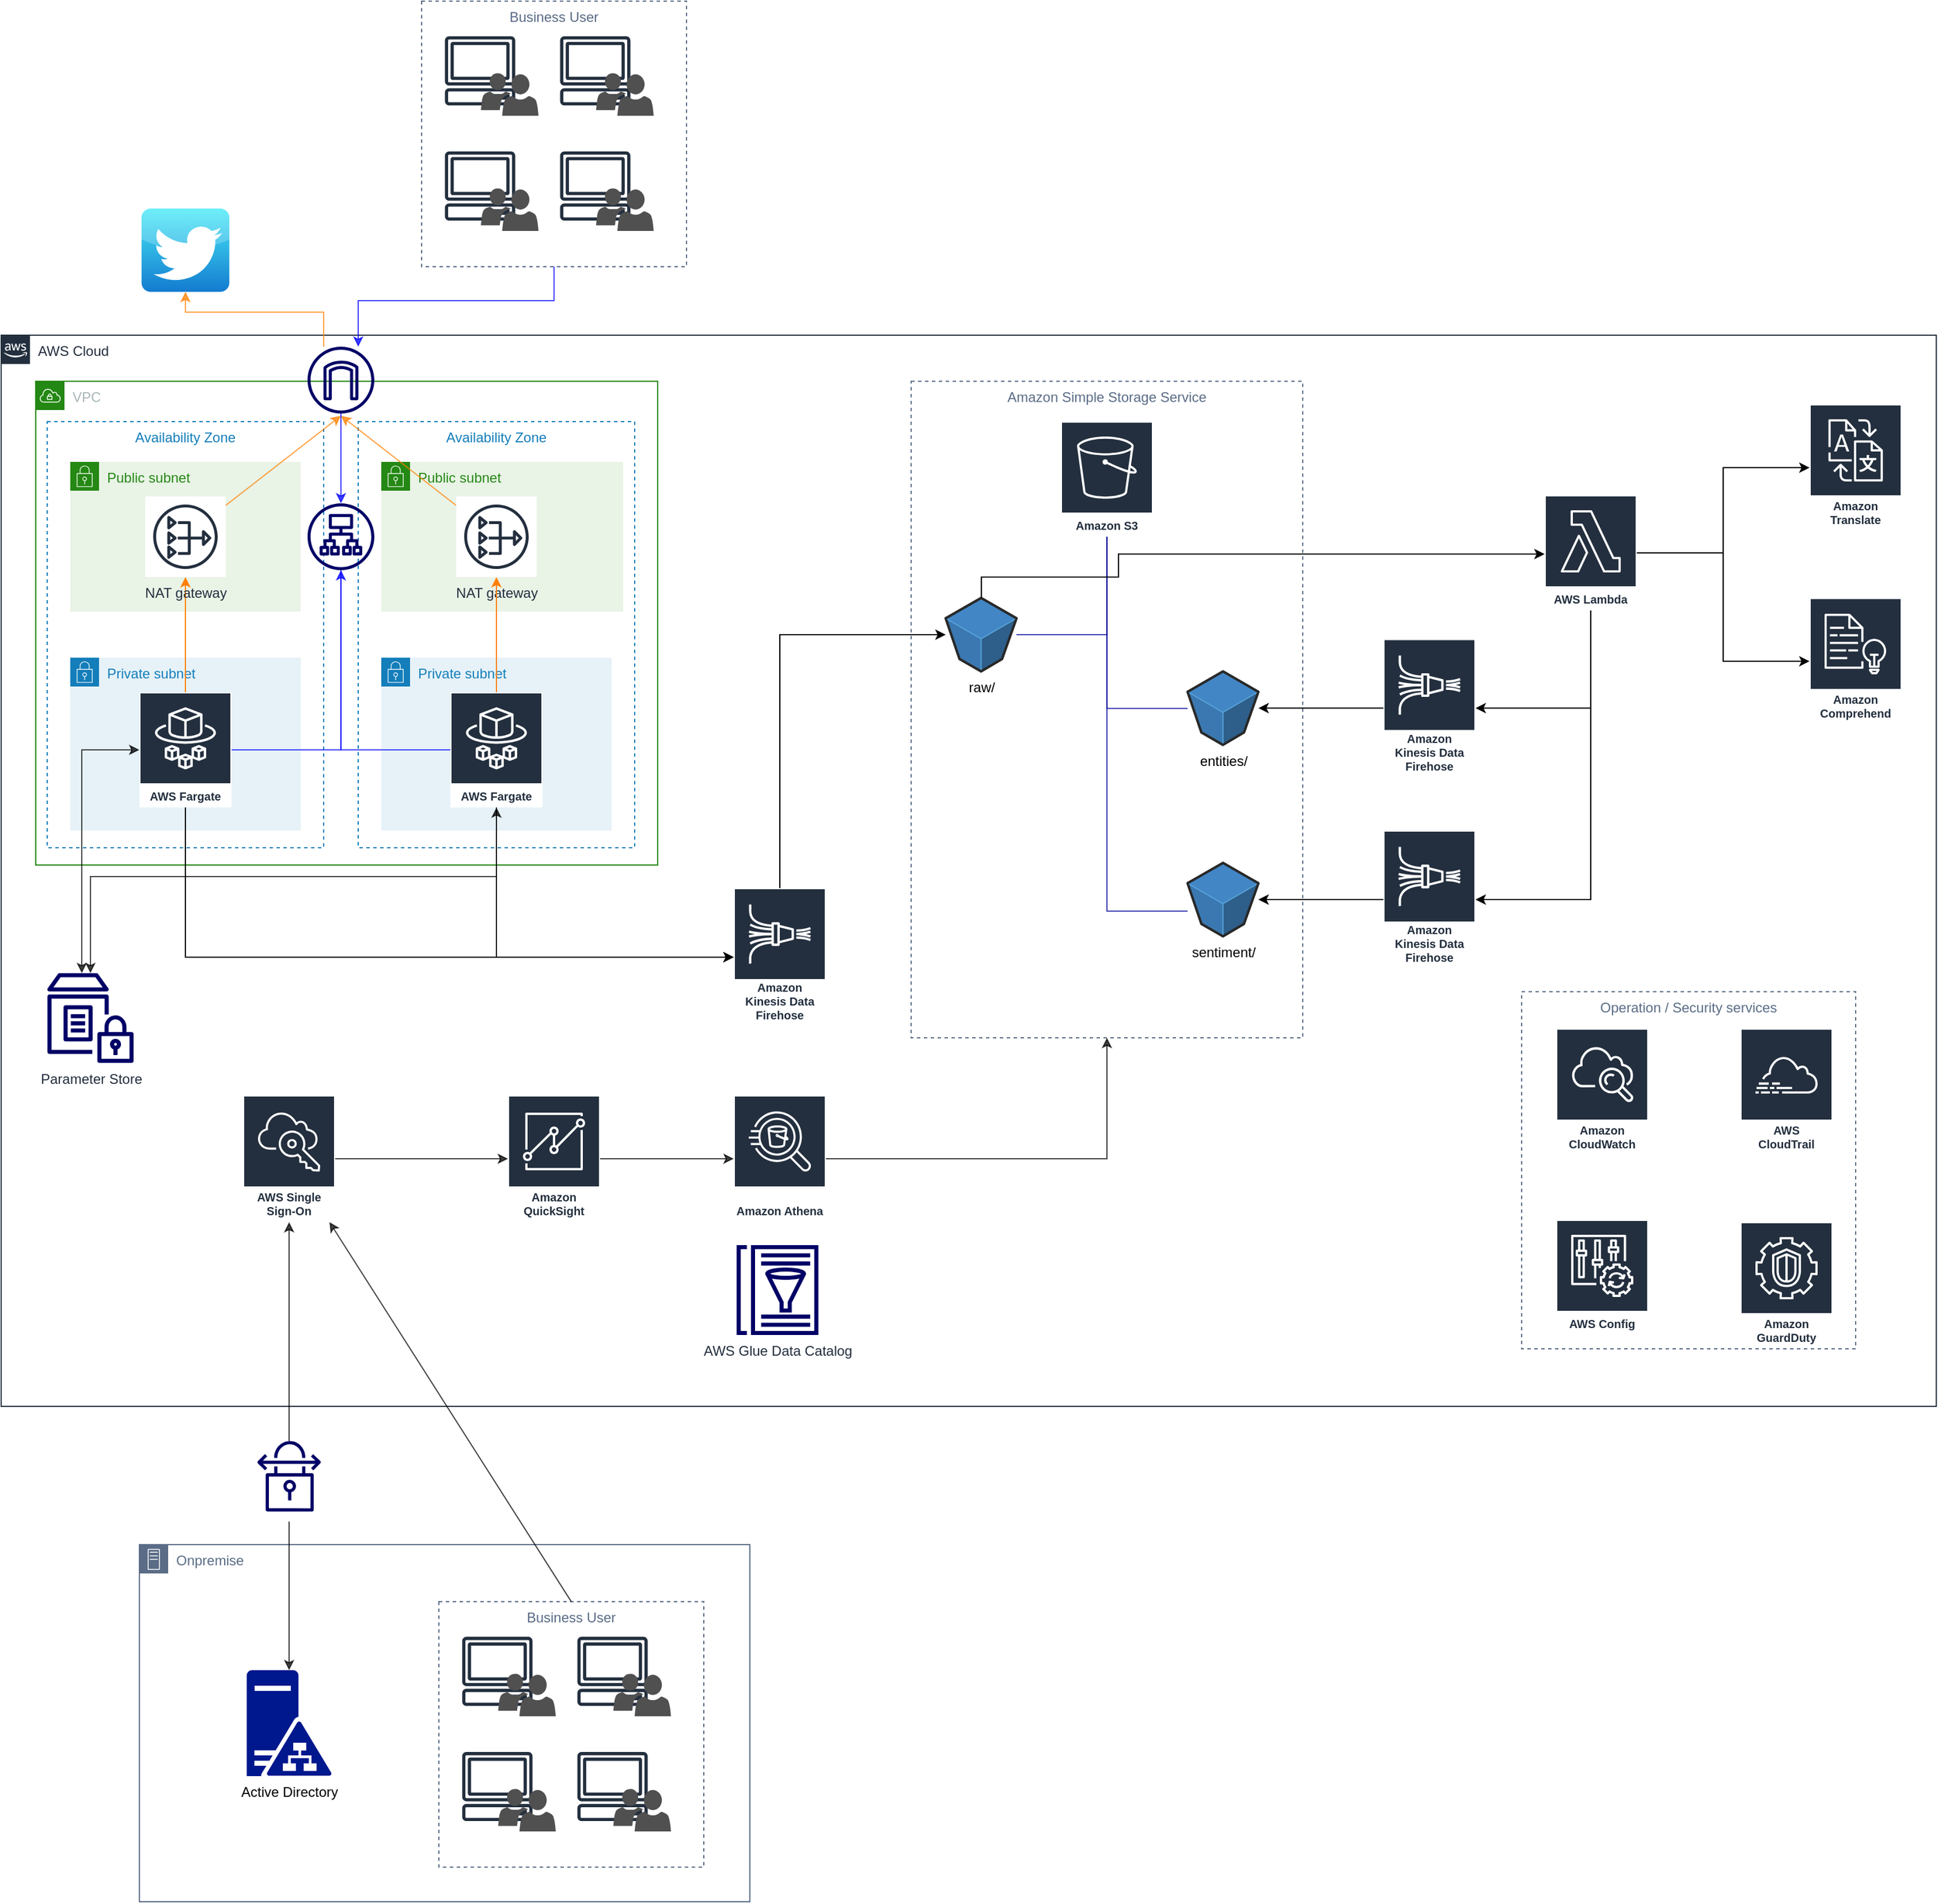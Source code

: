 <mxfile version="12.8.5" type="google"><diagram id="Ht1M8jgEwFfnCIfOTk4-" name="Page-1"><mxGraphModel dx="946" dy="1407" grid="1" gridSize="10" guides="1" tooltips="1" connect="1" arrows="1" fold="1" page="1" pageScale="1" pageWidth="1169" pageHeight="827" math="0" shadow="0"><root><mxCell id="0"/><mxCell id="1" parent="0"/><mxCell id="QBEgO-35Vi-oZyxqTn2n-100" value="Onpremise" style="points=[[0,0],[0.25,0],[0.5,0],[0.75,0],[1,0],[1,0.25],[1,0.5],[1,0.75],[1,1],[0.75,1],[0.5,1],[0.25,1],[0,1],[0,0.75],[0,0.5],[0,0.25]];outlineConnect=0;gradientColor=none;html=1;whiteSpace=wrap;fontSize=12;fontStyle=0;shape=mxgraph.aws4.group;grIcon=mxgraph.aws4.group_on_premise;strokeColor=#5A6C86;fillColor=none;verticalAlign=top;align=left;spacingLeft=30;fontColor=#5A6C86;dashed=0;" parent="1" vertex="1"><mxGeometry x="190" y="1170.05" width="530" height="310" as="geometry"/></mxCell><mxCell id="QBEgO-35Vi-oZyxqTn2n-125" value="Business User" style="fillColor=none;strokeColor=#5A6C86;dashed=1;verticalAlign=top;fontStyle=0;fontColor=#5A6C86;" parent="1" vertex="1"><mxGeometry x="450" y="1219.55" width="230" height="230.5" as="geometry"/></mxCell><mxCell id="UEzPUAAOIrF-is8g5C7q-74" value="AWS Cloud" style="points=[[0,0],[0.25,0],[0.5,0],[0.75,0],[1,0],[1,0.25],[1,0.5],[1,0.75],[1,1],[0.75,1],[0.5,1],[0.25,1],[0,1],[0,0.75],[0,0.5],[0,0.25]];outlineConnect=0;gradientColor=none;html=1;whiteSpace=wrap;fontSize=12;fontStyle=0;shape=mxgraph.aws4.group;grIcon=mxgraph.aws4.group_aws_cloud_alt;strokeColor=#232F3E;fillColor=none;verticalAlign=top;align=left;spacingLeft=30;fontColor=#232F3E;dashed=0;labelBackgroundColor=#ffffff;" parent="1" vertex="1"><mxGeometry x="70" y="120" width="1680" height="930" as="geometry"/></mxCell><mxCell id="QBEgO-35Vi-oZyxqTn2n-36" value="Amazon Simple Storage Service" style="fillColor=none;strokeColor=#5A6C86;dashed=1;verticalAlign=top;fontStyle=0;fontColor=#5A6C86;" parent="1" vertex="1"><mxGeometry x="860" y="160" width="340" height="570" as="geometry"/></mxCell><mxCell id="QBEgO-35Vi-oZyxqTn2n-2" value="VPC" style="points=[[0,0],[0.25,0],[0.5,0],[0.75,0],[1,0],[1,0.25],[1,0.5],[1,0.75],[1,1],[0.75,1],[0.5,1],[0.25,1],[0,1],[0,0.75],[0,0.5],[0,0.25]];outlineConnect=0;gradientColor=none;html=1;whiteSpace=wrap;fontSize=12;fontStyle=0;shape=mxgraph.aws4.group;grIcon=mxgraph.aws4.group_vpc;strokeColor=#248814;fillColor=none;verticalAlign=top;align=left;spacingLeft=30;fontColor=#AAB7B8;dashed=0;" parent="1" vertex="1"><mxGeometry x="100" y="160" width="540" height="420" as="geometry"/></mxCell><mxCell id="QBEgO-35Vi-oZyxqTn2n-3" value="Availability Zone" style="fillColor=none;strokeColor=#147EBA;dashed=1;verticalAlign=top;fontStyle=0;fontColor=#147EBA;" parent="1" vertex="1"><mxGeometry x="110" y="195" width="240" height="370" as="geometry"/></mxCell><mxCell id="QBEgO-35Vi-oZyxqTn2n-7" value="Private subnet" style="points=[[0,0],[0.25,0],[0.5,0],[0.75,0],[1,0],[1,0.25],[1,0.5],[1,0.75],[1,1],[0.75,1],[0.5,1],[0.25,1],[0,1],[0,0.75],[0,0.5],[0,0.25]];outlineConnect=0;gradientColor=none;html=1;whiteSpace=wrap;fontSize=12;fontStyle=0;shape=mxgraph.aws4.group;grIcon=mxgraph.aws4.group_security_group;grStroke=0;strokeColor=#147EBA;fillColor=#E6F2F8;verticalAlign=top;align=left;spacingLeft=30;fontColor=#147EBA;dashed=0;" parent="1" vertex="1"><mxGeometry x="130" y="400" width="200" height="150" as="geometry"/></mxCell><mxCell id="QBEgO-35Vi-oZyxqTn2n-5" value="Public subnet" style="points=[[0,0],[0.25,0],[0.5,0],[0.75,0],[1,0],[1,0.25],[1,0.5],[1,0.75],[1,1],[0.75,1],[0.5,1],[0.25,1],[0,1],[0,0.75],[0,0.5],[0,0.25]];outlineConnect=0;gradientColor=none;html=1;whiteSpace=wrap;fontSize=12;fontStyle=0;shape=mxgraph.aws4.group;grIcon=mxgraph.aws4.group_security_group;grStroke=0;strokeColor=#248814;fillColor=#E9F3E6;verticalAlign=top;align=left;spacingLeft=30;fontColor=#248814;dashed=0;" parent="1" vertex="1"><mxGeometry x="130" y="230" width="200" height="130" as="geometry"/></mxCell><mxCell id="QBEgO-35Vi-oZyxqTn2n-87" value="Public subnet" style="points=[[0,0],[0.25,0],[0.5,0],[0.75,0],[1,0],[1,0.25],[1,0.5],[1,0.75],[1,1],[0.75,1],[0.5,1],[0.25,1],[0,1],[0,0.75],[0,0.5],[0,0.25]];outlineConnect=0;gradientColor=none;html=1;whiteSpace=wrap;fontSize=12;fontStyle=0;shape=mxgraph.aws4.group;grIcon=mxgraph.aws4.group_security_group;grStroke=0;strokeColor=#248814;fillColor=#E9F3E6;verticalAlign=top;align=left;spacingLeft=30;fontColor=#248814;dashed=0;" parent="1" vertex="1"><mxGeometry x="410" y="230" width="200" height="130" as="geometry"/></mxCell><mxCell id="QBEgO-35Vi-oZyxqTn2n-17" value="" style="edgeStyle=orthogonalEdgeStyle;rounded=0;orthogonalLoop=1;jettySize=auto;html=1;startArrow=none;startFill=0;strokeColor=#FF8000;" parent="1" source="QBEgO-35Vi-oZyxqTn2n-10" target="QBEgO-35Vi-oZyxqTn2n-11" edge="1"><mxGeometry relative="1" as="geometry"/></mxCell><mxCell id="QBEgO-35Vi-oZyxqTn2n-12" value="Availability Zone" style="fillColor=none;strokeColor=#147EBA;dashed=1;verticalAlign=top;fontStyle=0;fontColor=#147EBA;" parent="1" vertex="1"><mxGeometry x="380" y="195" width="240" height="370" as="geometry"/></mxCell><mxCell id="QBEgO-35Vi-oZyxqTn2n-13" value="Private subnet" style="points=[[0,0],[0.25,0],[0.5,0],[0.75,0],[1,0],[1,0.25],[1,0.5],[1,0.75],[1,1],[0.75,1],[0.5,1],[0.25,1],[0,1],[0,0.75],[0,0.5],[0,0.25]];outlineConnect=0;gradientColor=none;html=1;whiteSpace=wrap;fontSize=12;fontStyle=0;shape=mxgraph.aws4.group;grIcon=mxgraph.aws4.group_security_group;grStroke=0;strokeColor=#147EBA;fillColor=#E6F2F8;verticalAlign=top;align=left;spacingLeft=30;fontColor=#147EBA;dashed=0;" parent="1" vertex="1"><mxGeometry x="400" y="400" width="200" height="150" as="geometry"/></mxCell><mxCell id="QBEgO-35Vi-oZyxqTn2n-14" value="Public subnet" style="points=[[0,0],[0.25,0],[0.5,0],[0.75,0],[1,0],[1,0.25],[1,0.5],[1,0.75],[1,1],[0.75,1],[0.5,1],[0.25,1],[0,1],[0,0.75],[0,0.5],[0,0.25]];outlineConnect=0;gradientColor=none;html=1;whiteSpace=wrap;fontSize=12;fontStyle=0;shape=mxgraph.aws4.group;grIcon=mxgraph.aws4.group_security_group;grStroke=0;strokeColor=#248814;fillColor=#E9F3E6;verticalAlign=top;align=left;spacingLeft=30;fontColor=#248814;dashed=0;" parent="1" vertex="1"><mxGeometry x="400" y="230" width="200" height="130" as="geometry"/></mxCell><mxCell id="QBEgO-35Vi-oZyxqTn2n-11" value="NAT gateway" style="outlineConnect=0;fontColor=#232F3E;gradientColor=none;strokeColor=#232F3E;fillColor=#ffffff;dashed=0;verticalLabelPosition=bottom;verticalAlign=top;align=center;html=1;fontSize=12;fontStyle=0;aspect=fixed;shape=mxgraph.aws4.resourceIcon;resIcon=mxgraph.aws4.nat_gateway;" parent="1" vertex="1"><mxGeometry x="195" y="260" width="70" height="70" as="geometry"/></mxCell><mxCell id="QBEgO-35Vi-oZyxqTn2n-78" style="rounded=0;orthogonalLoop=1;jettySize=auto;html=1;startArrow=classic;startFill=1;endArrow=none;endFill=0;strokeColor=#FF8000;opacity=75;" parent="1" target="QBEgO-35Vi-oZyxqTn2n-11" edge="1"><mxGeometry relative="1" as="geometry"><mxPoint x="365" y="190" as="sourcePoint"/></mxGeometry></mxCell><mxCell id="QBEgO-35Vi-oZyxqTn2n-79" style="rounded=0;orthogonalLoop=1;jettySize=auto;html=1;startArrow=classic;startFill=1;endArrow=none;endFill=0;strokeColor=#FF8000;opacity=75;" parent="1" target="QBEgO-35Vi-oZyxqTn2n-70" edge="1"><mxGeometry relative="1" as="geometry"><mxPoint x="365" y="190" as="sourcePoint"/></mxGeometry></mxCell><mxCell id="QBEgO-35Vi-oZyxqTn2n-16" value="" style="dashed=0;outlineConnect=0;html=1;align=center;labelPosition=center;verticalLabelPosition=bottom;verticalAlign=top;shape=mxgraph.webicons.twitter;fillColor=#49EAF7;gradientColor=#137BD0" parent="1" vertex="1"><mxGeometry x="191.9" y="10" width="76.2" height="72.4" as="geometry"/></mxCell><mxCell id="QBEgO-35Vi-oZyxqTn2n-38" style="edgeStyle=orthogonalEdgeStyle;rounded=0;orthogonalLoop=1;jettySize=auto;html=1;startArrow=classic;startFill=1;endArrow=none;endFill=0;" parent="1" source="QBEgO-35Vi-oZyxqTn2n-20" target="QBEgO-35Vi-oZyxqTn2n-10" edge="1"><mxGeometry relative="1" as="geometry"/></mxCell><mxCell id="QBEgO-35Vi-oZyxqTn2n-39" style="edgeStyle=orthogonalEdgeStyle;rounded=0;orthogonalLoop=1;jettySize=auto;html=1;startArrow=classic;startFill=1;endArrow=none;endFill=0;" parent="1" source="QBEgO-35Vi-oZyxqTn2n-20" target="QBEgO-35Vi-oZyxqTn2n-15" edge="1"><mxGeometry relative="1" as="geometry"/></mxCell><mxCell id="QBEgO-35Vi-oZyxqTn2n-20" value="Amazon Kinesis Data Firehose" style="outlineConnect=0;fontColor=#232F3E;gradientColor=none;strokeColor=#ffffff;fillColor=#232F3E;dashed=0;verticalLabelPosition=middle;verticalAlign=bottom;align=center;html=1;whiteSpace=wrap;fontSize=10;fontStyle=1;spacing=3;shape=mxgraph.aws4.productIcon;prIcon=mxgraph.aws4.kinesis_data_firehose;" parent="1" vertex="1"><mxGeometry x="706" y="600" width="80" height="120" as="geometry"/></mxCell><mxCell id="QBEgO-35Vi-oZyxqTn2n-50" style="edgeStyle=orthogonalEdgeStyle;rounded=0;orthogonalLoop=1;jettySize=auto;html=1;startArrow=none;startFill=0;endArrow=none;endFill=0;opacity=75;strokeColor=#000099;" parent="1" source="QBEgO-35Vi-oZyxqTn2n-21" target="QBEgO-35Vi-oZyxqTn2n-22" edge="1"><mxGeometry relative="1" as="geometry"><Array as="points"><mxPoint x="1030" y="380"/></Array></mxGeometry></mxCell><mxCell id="QBEgO-35Vi-oZyxqTn2n-51" style="edgeStyle=orthogonalEdgeStyle;rounded=0;orthogonalLoop=1;jettySize=auto;html=1;startArrow=none;startFill=0;endArrow=none;endFill=0;opacity=75;strokeColor=#000099;" parent="1" source="QBEgO-35Vi-oZyxqTn2n-21" target="QBEgO-35Vi-oZyxqTn2n-23" edge="1"><mxGeometry relative="1" as="geometry"><Array as="points"><mxPoint x="1030" y="444"/></Array></mxGeometry></mxCell><mxCell id="QBEgO-35Vi-oZyxqTn2n-52" style="edgeStyle=orthogonalEdgeStyle;rounded=0;orthogonalLoop=1;jettySize=auto;html=1;startArrow=none;startFill=0;endArrow=none;endFill=0;opacity=75;strokeColor=#000099;" parent="1" source="QBEgO-35Vi-oZyxqTn2n-21" target="QBEgO-35Vi-oZyxqTn2n-24" edge="1"><mxGeometry relative="1" as="geometry"><Array as="points"><mxPoint x="1030" y="620"/><mxPoint x="1131" y="620"/></Array></mxGeometry></mxCell><mxCell id="QBEgO-35Vi-oZyxqTn2n-21" value="Amazon S3" style="outlineConnect=0;fontColor=#232F3E;gradientColor=none;strokeColor=#ffffff;fillColor=#232F3E;dashed=0;verticalLabelPosition=middle;verticalAlign=bottom;align=center;html=1;whiteSpace=wrap;fontSize=10;fontStyle=1;spacing=3;shape=mxgraph.aws4.productIcon;prIcon=mxgraph.aws4.s3;" parent="1" vertex="1"><mxGeometry x="990" y="195" width="80" height="100" as="geometry"/></mxCell><mxCell id="QBEgO-35Vi-oZyxqTn2n-41" style="edgeStyle=orthogonalEdgeStyle;rounded=0;orthogonalLoop=1;jettySize=auto;html=1;startArrow=classic;startFill=1;endArrow=none;endFill=0;" parent="1" source="QBEgO-35Vi-oZyxqTn2n-22" target="QBEgO-35Vi-oZyxqTn2n-20" edge="1"><mxGeometry relative="1" as="geometry"/></mxCell><mxCell id="QBEgO-35Vi-oZyxqTn2n-22" value="raw/" style="verticalLabelPosition=bottom;html=1;verticalAlign=top;strokeWidth=1;align=center;outlineConnect=0;dashed=0;outlineConnect=0;shape=mxgraph.aws3d.s3Bucket;fillColor=#4286c5;strokeColor=#57A2D8;aspect=fixed;" parent="1" vertex="1"><mxGeometry x="890" y="348.1" width="61.5" height="63.8" as="geometry"/></mxCell><mxCell id="QBEgO-35Vi-oZyxqTn2n-23" value="entities/" style="verticalLabelPosition=bottom;html=1;verticalAlign=top;strokeWidth=1;align=center;outlineConnect=0;dashed=0;outlineConnect=0;shape=mxgraph.aws3d.s3Bucket;fillColor=#4286c5;strokeColor=#57A2D8;aspect=fixed;" parent="1" vertex="1"><mxGeometry x="1100" y="411.9" width="61.5" height="63.8" as="geometry"/></mxCell><mxCell id="QBEgO-35Vi-oZyxqTn2n-24" value="sentiment/" style="verticalLabelPosition=bottom;html=1;verticalAlign=top;strokeWidth=1;align=center;outlineConnect=0;dashed=0;outlineConnect=0;shape=mxgraph.aws3d.s3Bucket;fillColor=#4286c5;strokeColor=#57A2D8;aspect=fixed;" parent="1" vertex="1"><mxGeometry x="1100" y="578.1" width="61.5" height="63.8" as="geometry"/></mxCell><mxCell id="QBEgO-35Vi-oZyxqTn2n-55" style="edgeStyle=orthogonalEdgeStyle;rounded=0;orthogonalLoop=1;jettySize=auto;html=1;startArrow=classic;startFill=1;endArrow=none;endFill=0;" parent="1" source="QBEgO-35Vi-oZyxqTn2n-25" target="QBEgO-35Vi-oZyxqTn2n-27" edge="1"><mxGeometry relative="1" as="geometry"/></mxCell><mxCell id="QBEgO-35Vi-oZyxqTn2n-57" style="edgeStyle=orthogonalEdgeStyle;rounded=0;orthogonalLoop=1;jettySize=auto;html=1;startArrow=none;startFill=0;endArrow=classic;endFill=1;" parent="1" source="QBEgO-35Vi-oZyxqTn2n-25" target="QBEgO-35Vi-oZyxqTn2n-23" edge="1"><mxGeometry relative="1" as="geometry"/></mxCell><mxCell id="QBEgO-35Vi-oZyxqTn2n-25" value="Amazon Kinesis Data Firehose" style="outlineConnect=0;fontColor=#232F3E;gradientColor=none;strokeColor=#ffffff;fillColor=#232F3E;dashed=0;verticalLabelPosition=middle;verticalAlign=bottom;align=center;html=1;whiteSpace=wrap;fontSize=10;fontStyle=1;spacing=3;shape=mxgraph.aws4.productIcon;prIcon=mxgraph.aws4.kinesis_data_firehose;" parent="1" vertex="1"><mxGeometry x="1270" y="383.8" width="80" height="120" as="geometry"/></mxCell><mxCell id="QBEgO-35Vi-oZyxqTn2n-56" style="edgeStyle=orthogonalEdgeStyle;rounded=0;orthogonalLoop=1;jettySize=auto;html=1;startArrow=classic;startFill=1;endArrow=none;endFill=0;" parent="1" source="QBEgO-35Vi-oZyxqTn2n-26" target="QBEgO-35Vi-oZyxqTn2n-27" edge="1"><mxGeometry relative="1" as="geometry"/></mxCell><mxCell id="QBEgO-35Vi-oZyxqTn2n-58" style="edgeStyle=orthogonalEdgeStyle;rounded=0;orthogonalLoop=1;jettySize=auto;html=1;startArrow=none;startFill=0;endArrow=classic;endFill=1;" parent="1" source="QBEgO-35Vi-oZyxqTn2n-26" target="QBEgO-35Vi-oZyxqTn2n-24" edge="1"><mxGeometry relative="1" as="geometry"/></mxCell><mxCell id="QBEgO-35Vi-oZyxqTn2n-26" value="Amazon Kinesis Data Firehose" style="outlineConnect=0;fontColor=#232F3E;gradientColor=none;strokeColor=#ffffff;fillColor=#232F3E;dashed=0;verticalLabelPosition=middle;verticalAlign=bottom;align=center;html=1;whiteSpace=wrap;fontSize=10;fontStyle=1;spacing=3;shape=mxgraph.aws4.productIcon;prIcon=mxgraph.aws4.kinesis_data_firehose;" parent="1" vertex="1"><mxGeometry x="1270" y="550" width="80" height="120" as="geometry"/></mxCell><mxCell id="QBEgO-35Vi-oZyxqTn2n-43" style="edgeStyle=orthogonalEdgeStyle;rounded=0;orthogonalLoop=1;jettySize=auto;html=1;startArrow=classic;startFill=1;endArrow=none;endFill=0;" parent="1" source="QBEgO-35Vi-oZyxqTn2n-27" target="QBEgO-35Vi-oZyxqTn2n-22" edge="1"><mxGeometry relative="1" as="geometry"><Array as="points"><mxPoint x="1040" y="310"/><mxPoint x="1040" y="330"/><mxPoint x="921" y="330"/></Array></mxGeometry></mxCell><mxCell id="QBEgO-35Vi-oZyxqTn2n-48" style="edgeStyle=orthogonalEdgeStyle;rounded=0;orthogonalLoop=1;jettySize=auto;html=1;startArrow=none;startFill=0;endArrow=classic;endFill=1;" parent="1" source="QBEgO-35Vi-oZyxqTn2n-27" target="QBEgO-35Vi-oZyxqTn2n-28" edge="1"><mxGeometry relative="1" as="geometry"/></mxCell><mxCell id="QBEgO-35Vi-oZyxqTn2n-49" style="edgeStyle=orthogonalEdgeStyle;rounded=0;orthogonalLoop=1;jettySize=auto;html=1;startArrow=none;startFill=0;endArrow=classic;endFill=1;" parent="1" source="QBEgO-35Vi-oZyxqTn2n-27" target="QBEgO-35Vi-oZyxqTn2n-29" edge="1"><mxGeometry relative="1" as="geometry"/></mxCell><mxCell id="QBEgO-35Vi-oZyxqTn2n-27" value="AWS Lambda" style="outlineConnect=0;fontColor=#232F3E;gradientColor=none;strokeColor=#ffffff;fillColor=#232F3E;dashed=0;verticalLabelPosition=middle;verticalAlign=bottom;align=center;html=1;whiteSpace=wrap;fontSize=10;fontStyle=1;spacing=3;shape=mxgraph.aws4.productIcon;prIcon=mxgraph.aws4.lambda;" parent="1" vertex="1"><mxGeometry x="1410" y="259" width="80" height="100" as="geometry"/></mxCell><mxCell id="QBEgO-35Vi-oZyxqTn2n-28" value="Amazon Translate" style="outlineConnect=0;fontColor=#232F3E;gradientColor=none;strokeColor=#ffffff;fillColor=#232F3E;dashed=0;verticalLabelPosition=middle;verticalAlign=bottom;align=center;html=1;whiteSpace=wrap;fontSize=10;fontStyle=1;spacing=3;shape=mxgraph.aws4.productIcon;prIcon=mxgraph.aws4.translate;" parent="1" vertex="1"><mxGeometry x="1640" y="180" width="80" height="110" as="geometry"/></mxCell><mxCell id="QBEgO-35Vi-oZyxqTn2n-29" value="Amazon Comprehend" style="outlineConnect=0;fontColor=#232F3E;gradientColor=none;strokeColor=#ffffff;fillColor=#232F3E;dashed=0;verticalLabelPosition=middle;verticalAlign=bottom;align=center;html=1;whiteSpace=wrap;fontSize=10;fontStyle=1;spacing=3;shape=mxgraph.aws4.productIcon;prIcon=mxgraph.aws4.comprehend;" parent="1" vertex="1"><mxGeometry x="1640" y="348.1" width="80" height="110" as="geometry"/></mxCell><mxCell id="QBEgO-35Vi-oZyxqTn2n-60" style="edgeStyle=orthogonalEdgeStyle;rounded=0;orthogonalLoop=1;jettySize=auto;html=1;entryX=0.5;entryY=1;entryDx=0;entryDy=0;startArrow=none;startFill=0;endArrow=classic;endFill=1;strokeColor=#000000;opacity=75;" parent="1" source="QBEgO-35Vi-oZyxqTn2n-30" target="QBEgO-35Vi-oZyxqTn2n-36" edge="1"><mxGeometry relative="1" as="geometry"/></mxCell><mxCell id="QBEgO-35Vi-oZyxqTn2n-30" value="Amazon Athena" style="outlineConnect=0;fontColor=#232F3E;gradientColor=none;strokeColor=#ffffff;fillColor=#232F3E;dashed=0;verticalLabelPosition=middle;verticalAlign=bottom;align=center;html=1;whiteSpace=wrap;fontSize=10;fontStyle=1;spacing=3;shape=mxgraph.aws4.productIcon;prIcon=mxgraph.aws4.athena;" parent="1" vertex="1"><mxGeometry x="706" y="780" width="80" height="110" as="geometry"/></mxCell><mxCell id="QBEgO-35Vi-oZyxqTn2n-32" value="AWS Glue Data Catalog" style="outlineConnect=0;fontColor=#232F3E;gradientColor=none;fillColor=#000066;strokeColor=none;dashed=0;verticalLabelPosition=bottom;verticalAlign=top;align=center;html=1;fontSize=12;fontStyle=0;aspect=fixed;pointerEvents=1;shape=mxgraph.aws4.glue_data_catalog;" parent="1" vertex="1"><mxGeometry x="708" y="910" width="72" height="78" as="geometry"/></mxCell><mxCell id="QBEgO-35Vi-oZyxqTn2n-65" style="edgeStyle=orthogonalEdgeStyle;rounded=0;orthogonalLoop=1;jettySize=auto;html=1;startArrow=none;startFill=0;endArrow=classic;endFill=1;strokeColor=#000000;opacity=75;" parent="1" source="QBEgO-35Vi-oZyxqTn2n-33" target="QBEgO-35Vi-oZyxqTn2n-35" edge="1"><mxGeometry relative="1" as="geometry"/></mxCell><mxCell id="QBEgO-35Vi-oZyxqTn2n-33" value="AWS Single Sign-On" style="outlineConnect=0;fontColor=#232F3E;gradientColor=none;strokeColor=#ffffff;fillColor=#232F3E;dashed=0;verticalLabelPosition=middle;verticalAlign=bottom;align=center;html=1;whiteSpace=wrap;fontSize=10;fontStyle=1;spacing=3;shape=mxgraph.aws4.productIcon;prIcon=mxgraph.aws4.single_sign_on;" parent="1" vertex="1"><mxGeometry x="280" y="780" width="80" height="110" as="geometry"/></mxCell><mxCell id="QBEgO-35Vi-oZyxqTn2n-61" style="edgeStyle=orthogonalEdgeStyle;rounded=0;orthogonalLoop=1;jettySize=auto;html=1;startArrow=none;startFill=0;endArrow=classic;endFill=1;strokeColor=#000000;opacity=75;" parent="1" source="QBEgO-35Vi-oZyxqTn2n-35" target="QBEgO-35Vi-oZyxqTn2n-30" edge="1"><mxGeometry relative="1" as="geometry"/></mxCell><mxCell id="QBEgO-35Vi-oZyxqTn2n-35" value="Amazon QuickSight" style="outlineConnect=0;fontColor=#232F3E;gradientColor=none;strokeColor=#ffffff;fillColor=#232F3E;dashed=0;verticalLabelPosition=middle;verticalAlign=bottom;align=center;html=1;whiteSpace=wrap;fontSize=10;fontStyle=1;spacing=3;shape=mxgraph.aws4.productIcon;prIcon=mxgraph.aws4.quicksight;" parent="1" vertex="1"><mxGeometry x="510" y="780" width="80" height="110" as="geometry"/></mxCell><mxCell id="QBEgO-35Vi-oZyxqTn2n-70" value="NAT gateway" style="outlineConnect=0;fontColor=#232F3E;gradientColor=none;strokeColor=#232F3E;fillColor=#ffffff;dashed=0;verticalLabelPosition=bottom;verticalAlign=top;align=center;html=1;fontSize=12;fontStyle=0;aspect=fixed;shape=mxgraph.aws4.resourceIcon;resIcon=mxgraph.aws4.nat_gateway;" parent="1" vertex="1"><mxGeometry x="465" y="260" width="70" height="70" as="geometry"/></mxCell><mxCell id="QBEgO-35Vi-oZyxqTn2n-83" style="edgeStyle=orthogonalEdgeStyle;rounded=0;orthogonalLoop=1;jettySize=auto;html=1;startArrow=none;startFill=0;endArrow=none;endFill=0;strokeColor=#0000FF;opacity=75;" parent="1" source="QBEgO-35Vi-oZyxqTn2n-86" edge="1"><mxGeometry relative="1" as="geometry"><mxPoint x="365" y="406.56" as="sourcePoint"/><mxPoint x="460" y="480" as="targetPoint"/><Array as="points"><mxPoint x="365" y="480"/></Array></mxGeometry></mxCell><mxCell id="QBEgO-35Vi-oZyxqTn2n-10" value="AWS Fargate" style="outlineConnect=0;fontColor=#232F3E;gradientColor=none;strokeColor=#ffffff;fillColor=#232F3E;dashed=0;verticalLabelPosition=middle;verticalAlign=bottom;align=center;html=1;whiteSpace=wrap;fontSize=10;fontStyle=1;spacing=3;shape=mxgraph.aws4.productIcon;prIcon=mxgraph.aws4.fargate;" parent="1" vertex="1"><mxGeometry x="190" y="430" width="80" height="100" as="geometry"/></mxCell><mxCell id="QBEgO-35Vi-oZyxqTn2n-89" style="edgeStyle=orthogonalEdgeStyle;rounded=0;orthogonalLoop=1;jettySize=auto;html=1;startArrow=classic;startFill=1;endArrow=none;endFill=0;strokeColor=#0000FF;opacity=75;" parent="1" source="QBEgO-35Vi-oZyxqTn2n-86" target="QBEgO-35Vi-oZyxqTn2n-85" edge="1"><mxGeometry relative="1" as="geometry"/></mxCell><mxCell id="QBEgO-35Vi-oZyxqTn2n-144" style="edgeStyle=orthogonalEdgeStyle;rounded=0;orthogonalLoop=1;jettySize=auto;html=1;startArrow=classic;startFill=1;endArrow=none;endFill=0;strokeColor=#0000FF;opacity=75;" parent="1" source="QBEgO-35Vi-oZyxqTn2n-86" target="QBEgO-35Vi-oZyxqTn2n-10" edge="1"><mxGeometry relative="1" as="geometry"><Array as="points"><mxPoint x="365" y="480"/></Array></mxGeometry></mxCell><mxCell id="QBEgO-35Vi-oZyxqTn2n-86" value="" style="outlineConnect=0;fontColor=#232F3E;gradientColor=none;fillColor=#000066;strokeColor=none;dashed=0;verticalLabelPosition=bottom;verticalAlign=top;align=center;html=1;fontSize=12;fontStyle=0;aspect=fixed;pointerEvents=1;shape=mxgraph.aws4.application_load_balancer;" parent="1" vertex="1"><mxGeometry x="336" y="266" width="58" height="58" as="geometry"/></mxCell><mxCell id="QBEgO-35Vi-oZyxqTn2n-90" style="edgeStyle=orthogonalEdgeStyle;rounded=0;orthogonalLoop=1;jettySize=auto;html=1;startArrow=none;startFill=0;endArrow=classic;endFill=1;strokeColor=#FF8000;opacity=75;" parent="1" source="QBEgO-35Vi-oZyxqTn2n-85" target="QBEgO-35Vi-oZyxqTn2n-16" edge="1"><mxGeometry relative="1" as="geometry"><Array as="points"><mxPoint x="350" y="100"/><mxPoint x="230" y="100"/></Array></mxGeometry></mxCell><mxCell id="QBEgO-35Vi-oZyxqTn2n-145" style="edgeStyle=orthogonalEdgeStyle;rounded=0;orthogonalLoop=1;jettySize=auto;html=1;entryX=0.5;entryY=1;entryDx=0;entryDy=0;startArrow=classic;startFill=1;endArrow=none;endFill=0;strokeColor=#0000FF;opacity=75;" parent="1" source="QBEgO-35Vi-oZyxqTn2n-85" target="QBEgO-35Vi-oZyxqTn2n-131" edge="1"><mxGeometry relative="1" as="geometry"><Array as="points"><mxPoint x="380" y="90"/><mxPoint x="550" y="90"/></Array></mxGeometry></mxCell><mxCell id="QBEgO-35Vi-oZyxqTn2n-85" value="" style="outlineConnect=0;fontColor=#232F3E;gradientColor=none;fillColor=#000066;strokeColor=none;dashed=0;verticalLabelPosition=bottom;verticalAlign=top;align=center;html=1;fontSize=12;fontStyle=0;aspect=fixed;pointerEvents=1;shape=mxgraph.aws4.internet_gateway;" parent="1" vertex="1"><mxGeometry x="336" y="130" width="58" height="58" as="geometry"/></mxCell><mxCell id="QBEgO-35Vi-oZyxqTn2n-93" style="edgeStyle=orthogonalEdgeStyle;rounded=0;orthogonalLoop=1;jettySize=auto;html=1;startArrow=classic;startFill=1;endArrow=classic;endFill=1;strokeColor=#000000;opacity=75;" parent="1" source="QBEgO-35Vi-oZyxqTn2n-91" target="QBEgO-35Vi-oZyxqTn2n-10" edge="1"><mxGeometry relative="1" as="geometry"><Array as="points"><mxPoint x="140" y="480"/></Array></mxGeometry></mxCell><mxCell id="QBEgO-35Vi-oZyxqTn2n-94" style="edgeStyle=orthogonalEdgeStyle;rounded=0;orthogonalLoop=1;jettySize=auto;html=1;startArrow=classic;startFill=1;endArrow=classic;endFill=1;strokeColor=#000000;opacity=75;" parent="1" source="QBEgO-35Vi-oZyxqTn2n-91" target="QBEgO-35Vi-oZyxqTn2n-15" edge="1"><mxGeometry relative="1" as="geometry"><Array as="points"><mxPoint x="147" y="590"/><mxPoint x="500" y="590"/></Array></mxGeometry></mxCell><mxCell id="QBEgO-35Vi-oZyxqTn2n-91" value="Parameter Store" style="outlineConnect=0;fontColor=#232F3E;gradientColor=none;fillColor=#000066;strokeColor=none;dashed=0;verticalLabelPosition=bottom;verticalAlign=top;align=center;html=1;fontSize=12;fontStyle=0;aspect=fixed;pointerEvents=1;shape=mxgraph.aws4.parameter_store;" parent="1" vertex="1"><mxGeometry x="110" y="673.8" width="75" height="78" as="geometry"/></mxCell><mxCell id="QBEgO-35Vi-oZyxqTn2n-92" value="Amazon CloudWatch" style="outlineConnect=0;fontColor=#232F3E;gradientColor=none;strokeColor=#ffffff;fillColor=#232F3E;dashed=0;verticalLabelPosition=middle;verticalAlign=bottom;align=center;html=1;whiteSpace=wrap;fontSize=10;fontStyle=1;spacing=3;shape=mxgraph.aws4.productIcon;prIcon=mxgraph.aws4.cloudwatch;" parent="1" vertex="1"><mxGeometry x="1420" y="722" width="80" height="110" as="geometry"/></mxCell><mxCell id="QBEgO-35Vi-oZyxqTn2n-15" value="AWS Fargate" style="outlineConnect=0;fontColor=#232F3E;gradientColor=none;strokeColor=#ffffff;fillColor=#232F3E;dashed=0;verticalLabelPosition=middle;verticalAlign=bottom;align=center;html=1;whiteSpace=wrap;fontSize=10;fontStyle=1;spacing=3;shape=mxgraph.aws4.productIcon;prIcon=mxgraph.aws4.fargate;" parent="1" vertex="1"><mxGeometry x="460" y="430" width="80" height="100" as="geometry"/></mxCell><mxCell id="QBEgO-35Vi-oZyxqTn2n-101" value="AWS&#10;CloudTrail" style="outlineConnect=0;fontColor=#232F3E;gradientColor=none;strokeColor=#ffffff;fillColor=#232F3E;dashed=0;verticalLabelPosition=middle;verticalAlign=bottom;align=center;html=1;whiteSpace=wrap;fontSize=10;fontStyle=1;spacing=3;shape=mxgraph.aws4.productIcon;prIcon=mxgraph.aws4.cloudtrail;" parent="1" vertex="1"><mxGeometry x="1580" y="722" width="80" height="110" as="geometry"/></mxCell><mxCell id="QBEgO-35Vi-oZyxqTn2n-102" value="Amazon GuardDuty" style="outlineConnect=0;fontColor=#232F3E;gradientColor=none;strokeColor=#ffffff;fillColor=#232F3E;dashed=0;verticalLabelPosition=middle;verticalAlign=bottom;align=center;html=1;whiteSpace=wrap;fontSize=10;fontStyle=1;spacing=3;shape=mxgraph.aws4.productIcon;prIcon=mxgraph.aws4.guardduty;" parent="1" vertex="1"><mxGeometry x="1580" y="890" width="80" height="110" as="geometry"/></mxCell><mxCell id="QBEgO-35Vi-oZyxqTn2n-103" value="AWS Config" style="outlineConnect=0;fontColor=#232F3E;gradientColor=none;strokeColor=#ffffff;fillColor=#232F3E;dashed=0;verticalLabelPosition=middle;verticalAlign=bottom;align=center;html=1;whiteSpace=wrap;fontSize=10;fontStyle=1;spacing=3;shape=mxgraph.aws4.productIcon;prIcon=mxgraph.aws4.config;" parent="1" vertex="1"><mxGeometry x="1420" y="888" width="80" height="100" as="geometry"/></mxCell><mxCell id="QBEgO-35Vi-oZyxqTn2n-104" value="Operation / Security services" style="fillColor=none;strokeColor=#5A6C86;dashed=1;verticalAlign=top;fontStyle=0;fontColor=#5A6C86;" parent="1" vertex="1"><mxGeometry x="1390" y="690" width="290" height="310" as="geometry"/></mxCell><mxCell id="QBEgO-35Vi-oZyxqTn2n-110" style="edgeStyle=orthogonalEdgeStyle;rounded=0;orthogonalLoop=1;jettySize=auto;html=1;startArrow=classic;startFill=1;endArrow=none;endFill=0;strokeColor=#000000;opacity=75;" parent="1" source="QBEgO-35Vi-oZyxqTn2n-106" edge="1"><mxGeometry relative="1" as="geometry"><mxPoint x="320" y="1150.004" as="targetPoint"/></mxGeometry></mxCell><mxCell id="QBEgO-35Vi-oZyxqTn2n-106" value="Active Directory" style="aspect=fixed;pointerEvents=1;shadow=0;dashed=0;html=1;strokeColor=none;labelPosition=center;verticalLabelPosition=bottom;verticalAlign=top;align=center;fillColor=#00188D;shape=mxgraph.mscae.enterprise.ad_fs" parent="1" vertex="1"><mxGeometry x="283.2" y="1279.05" width="73.6" height="92" as="geometry"/></mxCell><mxCell id="QBEgO-35Vi-oZyxqTn2n-111" style="edgeStyle=orthogonalEdgeStyle;rounded=0;orthogonalLoop=1;jettySize=auto;html=1;startArrow=none;startFill=0;endArrow=classic;endFill=1;strokeColor=#000000;opacity=75;" parent="1" source="QBEgO-35Vi-oZyxqTn2n-105" target="QBEgO-35Vi-oZyxqTn2n-33" edge="1"><mxGeometry relative="1" as="geometry"/></mxCell><mxCell id="QBEgO-35Vi-oZyxqTn2n-105" value="" style="outlineConnect=0;fontColor=#232F3E;gradientColor=none;fillColor=#000066;strokeColor=none;dashed=0;verticalLabelPosition=bottom;verticalAlign=top;align=center;html=1;fontSize=12;fontStyle=0;aspect=fixed;pointerEvents=1;shape=mxgraph.aws4.vpn_connection;" parent="1" vertex="1"><mxGeometry x="292.5" y="1080" width="55" height="61.29" as="geometry"/></mxCell><mxCell id="QBEgO-35Vi-oZyxqTn2n-114" value="" style="group" parent="1" vertex="1" connectable="0"><mxGeometry x="570" y="1250.05" width="81.5" height="69" as="geometry"/></mxCell><mxCell id="QBEgO-35Vi-oZyxqTn2n-115" value="" style="outlineConnect=0;fontColor=#232F3E;gradientColor=none;fillColor=#232F3E;strokeColor=none;dashed=0;verticalLabelPosition=bottom;verticalAlign=top;align=center;html=1;fontSize=12;fontStyle=0;aspect=fixed;pointerEvents=1;shape=mxgraph.aws4.client;" parent="QBEgO-35Vi-oZyxqTn2n-114" vertex="1"><mxGeometry width="61.58" height="60" as="geometry"/></mxCell><mxCell id="QBEgO-35Vi-oZyxqTn2n-116" value="" style="pointerEvents=1;shadow=0;dashed=0;html=1;strokeColor=none;labelPosition=center;verticalLabelPosition=bottom;verticalAlign=top;align=center;fillColor=#505050;shape=mxgraph.mscae.intune.user_group" parent="QBEgO-35Vi-oZyxqTn2n-114" vertex="1"><mxGeometry x="31.5" y="32" width="50" height="37" as="geometry"/></mxCell><mxCell id="QBEgO-35Vi-oZyxqTn2n-117" value="" style="group" parent="1" vertex="1" connectable="0"><mxGeometry x="470" y="1350.05" width="81.5" height="69" as="geometry"/></mxCell><mxCell id="QBEgO-35Vi-oZyxqTn2n-118" value="" style="outlineConnect=0;fontColor=#232F3E;gradientColor=none;fillColor=#232F3E;strokeColor=none;dashed=0;verticalLabelPosition=bottom;verticalAlign=top;align=center;html=1;fontSize=12;fontStyle=0;aspect=fixed;pointerEvents=1;shape=mxgraph.aws4.client;" parent="QBEgO-35Vi-oZyxqTn2n-117" vertex="1"><mxGeometry width="61.58" height="60" as="geometry"/></mxCell><mxCell id="QBEgO-35Vi-oZyxqTn2n-119" value="" style="pointerEvents=1;shadow=0;dashed=0;html=1;strokeColor=none;labelPosition=center;verticalLabelPosition=bottom;verticalAlign=top;align=center;fillColor=#505050;shape=mxgraph.mscae.intune.user_group" parent="QBEgO-35Vi-oZyxqTn2n-117" vertex="1"><mxGeometry x="31.5" y="32" width="50" height="37" as="geometry"/></mxCell><mxCell id="QBEgO-35Vi-oZyxqTn2n-120" style="rounded=0;orthogonalLoop=1;jettySize=auto;html=1;startArrow=none;startFill=0;endArrow=classic;endFill=1;strokeColor=#000000;opacity=75;exitX=0.5;exitY=0;exitDx=0;exitDy=0;elbow=vertical;" parent="1" source="QBEgO-35Vi-oZyxqTn2n-125" target="QBEgO-35Vi-oZyxqTn2n-33" edge="1"><mxGeometry relative="1" as="geometry"/></mxCell><mxCell id="QBEgO-35Vi-oZyxqTn2n-122" value="" style="group" parent="1" vertex="1" connectable="0"><mxGeometry x="570" y="1350.05" width="81.5" height="69" as="geometry"/></mxCell><mxCell id="QBEgO-35Vi-oZyxqTn2n-123" value="" style="outlineConnect=0;fontColor=#232F3E;gradientColor=none;fillColor=#232F3E;strokeColor=none;dashed=0;verticalLabelPosition=bottom;verticalAlign=top;align=center;html=1;fontSize=12;fontStyle=0;aspect=fixed;pointerEvents=1;shape=mxgraph.aws4.client;" parent="QBEgO-35Vi-oZyxqTn2n-122" vertex="1"><mxGeometry width="61.58" height="60" as="geometry"/></mxCell><mxCell id="QBEgO-35Vi-oZyxqTn2n-124" value="" style="pointerEvents=1;shadow=0;dashed=0;html=1;strokeColor=none;labelPosition=center;verticalLabelPosition=bottom;verticalAlign=top;align=center;fillColor=#505050;shape=mxgraph.mscae.intune.user_group" parent="QBEgO-35Vi-oZyxqTn2n-122" vertex="1"><mxGeometry x="31.5" y="32" width="50" height="37" as="geometry"/></mxCell><mxCell id="QBEgO-35Vi-oZyxqTn2n-97" value="" style="outlineConnect=0;fontColor=#232F3E;gradientColor=none;fillColor=#232F3E;strokeColor=none;dashed=0;verticalLabelPosition=bottom;verticalAlign=top;align=center;html=1;fontSize=12;fontStyle=0;aspect=fixed;pointerEvents=1;shape=mxgraph.aws4.client;" parent="1" vertex="1"><mxGeometry x="470" y="1250.05" width="61.58" height="60" as="geometry"/></mxCell><mxCell id="QBEgO-35Vi-oZyxqTn2n-34" value="" style="pointerEvents=1;shadow=0;dashed=0;html=1;strokeColor=none;labelPosition=center;verticalLabelPosition=bottom;verticalAlign=top;align=center;fillColor=#505050;shape=mxgraph.mscae.intune.user_group" parent="1" vertex="1"><mxGeometry x="501.5" y="1282.05" width="50" height="37" as="geometry"/></mxCell><mxCell id="QBEgO-35Vi-oZyxqTn2n-143" value="" style="group" parent="1" vertex="1" connectable="0"><mxGeometry x="435" y="-170" width="230" height="230.5" as="geometry"/></mxCell><mxCell id="QBEgO-35Vi-oZyxqTn2n-131" value="Business User" style="fillColor=none;strokeColor=#5A6C86;dashed=1;verticalAlign=top;fontStyle=0;fontColor=#5A6C86;" parent="QBEgO-35Vi-oZyxqTn2n-143" vertex="1"><mxGeometry width="230" height="230.5" as="geometry"/></mxCell><mxCell id="QBEgO-35Vi-oZyxqTn2n-132" value="" style="group" parent="QBEgO-35Vi-oZyxqTn2n-143" vertex="1" connectable="0"><mxGeometry x="120" y="30.5" width="81.5" height="69" as="geometry"/></mxCell><mxCell id="QBEgO-35Vi-oZyxqTn2n-133" value="" style="outlineConnect=0;fontColor=#232F3E;gradientColor=none;fillColor=#232F3E;strokeColor=none;dashed=0;verticalLabelPosition=bottom;verticalAlign=top;align=center;html=1;fontSize=12;fontStyle=0;aspect=fixed;pointerEvents=1;shape=mxgraph.aws4.client;" parent="QBEgO-35Vi-oZyxqTn2n-132" vertex="1"><mxGeometry width="61.58" height="60" as="geometry"/></mxCell><mxCell id="QBEgO-35Vi-oZyxqTn2n-134" value="" style="pointerEvents=1;shadow=0;dashed=0;html=1;strokeColor=none;labelPosition=center;verticalLabelPosition=bottom;verticalAlign=top;align=center;fillColor=#505050;shape=mxgraph.mscae.intune.user_group" parent="QBEgO-35Vi-oZyxqTn2n-132" vertex="1"><mxGeometry x="31.5" y="32" width="50" height="37" as="geometry"/></mxCell><mxCell id="QBEgO-35Vi-oZyxqTn2n-135" value="" style="group" parent="QBEgO-35Vi-oZyxqTn2n-143" vertex="1" connectable="0"><mxGeometry x="20" y="130.5" width="81.5" height="69" as="geometry"/></mxCell><mxCell id="QBEgO-35Vi-oZyxqTn2n-136" value="" style="outlineConnect=0;fontColor=#232F3E;gradientColor=none;fillColor=#232F3E;strokeColor=none;dashed=0;verticalLabelPosition=bottom;verticalAlign=top;align=center;html=1;fontSize=12;fontStyle=0;aspect=fixed;pointerEvents=1;shape=mxgraph.aws4.client;" parent="QBEgO-35Vi-oZyxqTn2n-135" vertex="1"><mxGeometry width="61.58" height="60" as="geometry"/></mxCell><mxCell id="QBEgO-35Vi-oZyxqTn2n-137" value="" style="pointerEvents=1;shadow=0;dashed=0;html=1;strokeColor=none;labelPosition=center;verticalLabelPosition=bottom;verticalAlign=top;align=center;fillColor=#505050;shape=mxgraph.mscae.intune.user_group" parent="QBEgO-35Vi-oZyxqTn2n-135" vertex="1"><mxGeometry x="31.5" y="32" width="50" height="37" as="geometry"/></mxCell><mxCell id="QBEgO-35Vi-oZyxqTn2n-138" value="" style="group" parent="QBEgO-35Vi-oZyxqTn2n-143" vertex="1" connectable="0"><mxGeometry x="120" y="130.5" width="81.5" height="69" as="geometry"/></mxCell><mxCell id="QBEgO-35Vi-oZyxqTn2n-139" value="" style="outlineConnect=0;fontColor=#232F3E;gradientColor=none;fillColor=#232F3E;strokeColor=none;dashed=0;verticalLabelPosition=bottom;verticalAlign=top;align=center;html=1;fontSize=12;fontStyle=0;aspect=fixed;pointerEvents=1;shape=mxgraph.aws4.client;" parent="QBEgO-35Vi-oZyxqTn2n-138" vertex="1"><mxGeometry width="61.58" height="60" as="geometry"/></mxCell><mxCell id="QBEgO-35Vi-oZyxqTn2n-140" value="" style="pointerEvents=1;shadow=0;dashed=0;html=1;strokeColor=none;labelPosition=center;verticalLabelPosition=bottom;verticalAlign=top;align=center;fillColor=#505050;shape=mxgraph.mscae.intune.user_group" parent="QBEgO-35Vi-oZyxqTn2n-138" vertex="1"><mxGeometry x="31.5" y="32" width="50" height="37" as="geometry"/></mxCell><mxCell id="QBEgO-35Vi-oZyxqTn2n-141" value="" style="outlineConnect=0;fontColor=#232F3E;gradientColor=none;fillColor=#232F3E;strokeColor=none;dashed=0;verticalLabelPosition=bottom;verticalAlign=top;align=center;html=1;fontSize=12;fontStyle=0;aspect=fixed;pointerEvents=1;shape=mxgraph.aws4.client;" parent="QBEgO-35Vi-oZyxqTn2n-143" vertex="1"><mxGeometry x="20" y="30.5" width="61.58" height="60" as="geometry"/></mxCell><mxCell id="QBEgO-35Vi-oZyxqTn2n-142" value="" style="pointerEvents=1;shadow=0;dashed=0;html=1;strokeColor=none;labelPosition=center;verticalLabelPosition=bottom;verticalAlign=top;align=center;fillColor=#505050;shape=mxgraph.mscae.intune.user_group" parent="QBEgO-35Vi-oZyxqTn2n-143" vertex="1"><mxGeometry x="51.5" y="62.5" width="50" height="37" as="geometry"/></mxCell><mxCell id="5dJM4_SoAzCO9yeB8VTV-2" value="" style="edgeStyle=orthogonalEdgeStyle;rounded=0;orthogonalLoop=1;jettySize=auto;html=1;strokeColor=#FF8000;startArrow=classic;startFill=1;endArrow=none;endFill=0;" parent="1" source="QBEgO-35Vi-oZyxqTn2n-70" target="QBEgO-35Vi-oZyxqTn2n-15" edge="1"><mxGeometry relative="1" as="geometry"/></mxCell></root></mxGraphModel></diagram></mxfile>